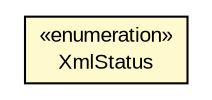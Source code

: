 #!/usr/local/bin/dot
#
# Class diagram 
# Generated by UMLGraph version R5_6-24-gf6e263 (http://www.umlgraph.org/)
#

digraph G {
	edge [fontname="arial",fontsize=10,labelfontname="arial",labelfontsize=10];
	node [fontname="arial",fontsize=10,shape=plaintext];
	nodesep=0.25;
	ranksep=0.5;
	// eu.europa.esig.dss.jaxb.detailedreport.XmlStatus
	c825245 [label=<<table title="eu.europa.esig.dss.jaxb.detailedreport.XmlStatus" border="0" cellborder="1" cellspacing="0" cellpadding="2" port="p" bgcolor="lemonChiffon" href="./XmlStatus.html">
		<tr><td><table border="0" cellspacing="0" cellpadding="1">
<tr><td align="center" balign="center"> &#171;enumeration&#187; </td></tr>
<tr><td align="center" balign="center"> XmlStatus </td></tr>
		</table></td></tr>
		</table>>, URL="./XmlStatus.html", fontname="arial", fontcolor="black", fontsize=10.0];
}

